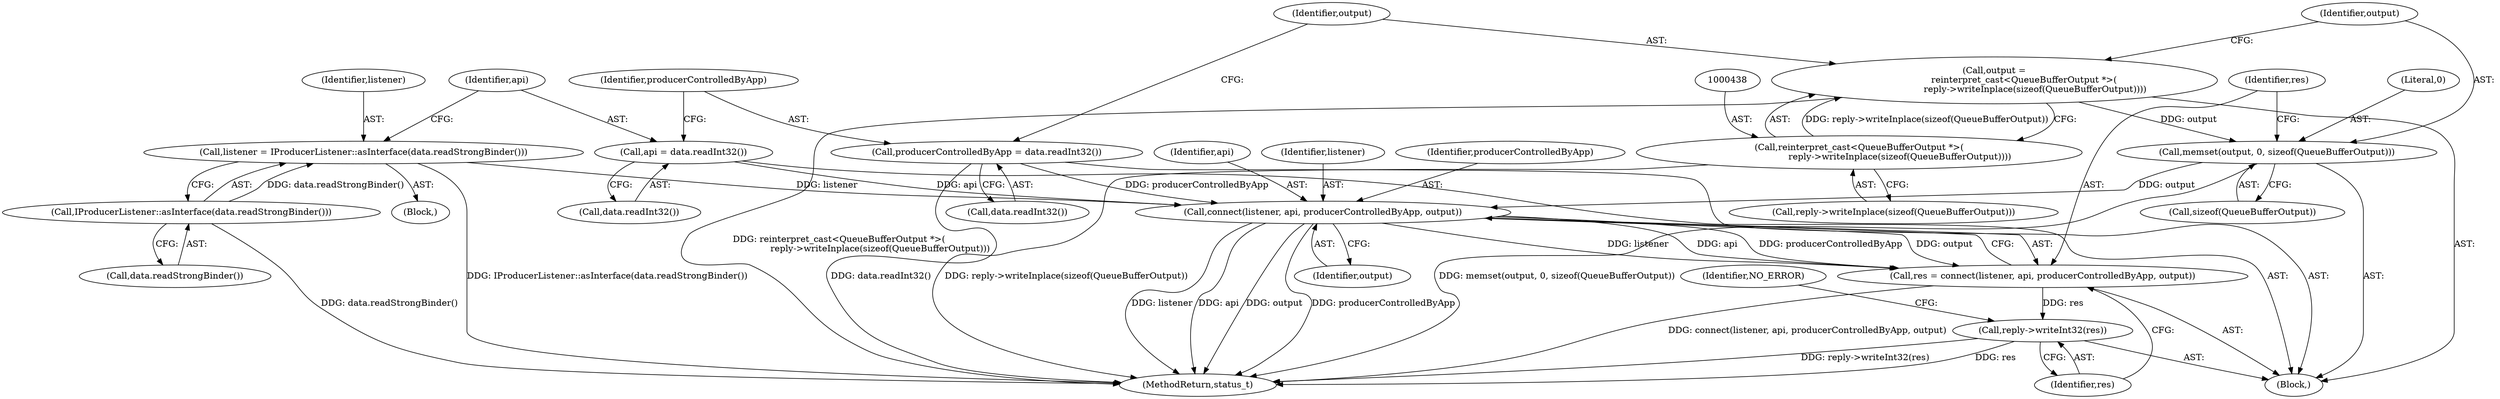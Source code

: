 digraph "0_Android_a30d7d90c4f718e46fb41a99b3d52800e1011b73_0@API" {
"1000450" [label="(Call,connect(listener, api, producerControlledByApp, output))"];
"1000423" [label="(Call,listener = IProducerListener::asInterface(data.readStrongBinder()))"];
"1000425" [label="(Call,IProducerListener::asInterface(data.readStrongBinder()))"];
"1000428" [label="(Call,api = data.readInt32())"];
"1000432" [label="(Call,producerControlledByApp = data.readInt32())"];
"1000442" [label="(Call,memset(output, 0, sizeof(QueueBufferOutput)))"];
"1000435" [label="(Call,output =\n                     reinterpret_cast<QueueBufferOutput *>(\n                             reply->writeInplace(sizeof(QueueBufferOutput))))"];
"1000437" [label="(Call,reinterpret_cast<QueueBufferOutput *>(\n                             reply->writeInplace(sizeof(QueueBufferOutput))))"];
"1000448" [label="(Call,res = connect(listener, api, producerControlledByApp, output))"];
"1000455" [label="(Call,reply->writeInt32(res))"];
"1000596" [label="(MethodReturn,status_t)"];
"1000425" [label="(Call,IProducerListener::asInterface(data.readStrongBinder()))"];
"1000451" [label="(Identifier,listener)"];
"1000437" [label="(Call,reinterpret_cast<QueueBufferOutput *>(\n                             reply->writeInplace(sizeof(QueueBufferOutput))))"];
"1000444" [label="(Literal,0)"];
"1000426" [label="(Call,data.readStrongBinder())"];
"1000453" [label="(Identifier,producerControlledByApp)"];
"1000443" [label="(Identifier,output)"];
"1000433" [label="(Identifier,producerControlledByApp)"];
"1000458" [label="(Identifier,NO_ERROR)"];
"1000448" [label="(Call,res = connect(listener, api, producerControlledByApp, output))"];
"1000429" [label="(Identifier,api)"];
"1000432" [label="(Call,producerControlledByApp = data.readInt32())"];
"1000435" [label="(Call,output =\n                     reinterpret_cast<QueueBufferOutput *>(\n                             reply->writeInplace(sizeof(QueueBufferOutput))))"];
"1000455" [label="(Call,reply->writeInt32(res))"];
"1000445" [label="(Call,sizeof(QueueBufferOutput))"];
"1000452" [label="(Identifier,api)"];
"1000454" [label="(Identifier,output)"];
"1000430" [label="(Call,data.readInt32())"];
"1000449" [label="(Identifier,res)"];
"1000412" [label="(Block,)"];
"1000428" [label="(Call,api = data.readInt32())"];
"1000450" [label="(Call,connect(listener, api, producerControlledByApp, output))"];
"1000439" [label="(Call,reply->writeInplace(sizeof(QueueBufferOutput)))"];
"1000422" [label="(Block,)"];
"1000434" [label="(Call,data.readInt32())"];
"1000442" [label="(Call,memset(output, 0, sizeof(QueueBufferOutput)))"];
"1000456" [label="(Identifier,res)"];
"1000436" [label="(Identifier,output)"];
"1000423" [label="(Call,listener = IProducerListener::asInterface(data.readStrongBinder()))"];
"1000424" [label="(Identifier,listener)"];
"1000450" -> "1000448"  [label="AST: "];
"1000450" -> "1000454"  [label="CFG: "];
"1000451" -> "1000450"  [label="AST: "];
"1000452" -> "1000450"  [label="AST: "];
"1000453" -> "1000450"  [label="AST: "];
"1000454" -> "1000450"  [label="AST: "];
"1000448" -> "1000450"  [label="CFG: "];
"1000450" -> "1000596"  [label="DDG: api"];
"1000450" -> "1000596"  [label="DDG: producerControlledByApp"];
"1000450" -> "1000596"  [label="DDG: listener"];
"1000450" -> "1000596"  [label="DDG: output"];
"1000450" -> "1000448"  [label="DDG: listener"];
"1000450" -> "1000448"  [label="DDG: api"];
"1000450" -> "1000448"  [label="DDG: producerControlledByApp"];
"1000450" -> "1000448"  [label="DDG: output"];
"1000423" -> "1000450"  [label="DDG: listener"];
"1000428" -> "1000450"  [label="DDG: api"];
"1000432" -> "1000450"  [label="DDG: producerControlledByApp"];
"1000442" -> "1000450"  [label="DDG: output"];
"1000423" -> "1000422"  [label="AST: "];
"1000423" -> "1000425"  [label="CFG: "];
"1000424" -> "1000423"  [label="AST: "];
"1000425" -> "1000423"  [label="AST: "];
"1000429" -> "1000423"  [label="CFG: "];
"1000423" -> "1000596"  [label="DDG: IProducerListener::asInterface(data.readStrongBinder())"];
"1000425" -> "1000423"  [label="DDG: data.readStrongBinder()"];
"1000425" -> "1000426"  [label="CFG: "];
"1000426" -> "1000425"  [label="AST: "];
"1000425" -> "1000596"  [label="DDG: data.readStrongBinder()"];
"1000428" -> "1000412"  [label="AST: "];
"1000428" -> "1000430"  [label="CFG: "];
"1000429" -> "1000428"  [label="AST: "];
"1000430" -> "1000428"  [label="AST: "];
"1000433" -> "1000428"  [label="CFG: "];
"1000432" -> "1000412"  [label="AST: "];
"1000432" -> "1000434"  [label="CFG: "];
"1000433" -> "1000432"  [label="AST: "];
"1000434" -> "1000432"  [label="AST: "];
"1000436" -> "1000432"  [label="CFG: "];
"1000432" -> "1000596"  [label="DDG: data.readInt32()"];
"1000442" -> "1000412"  [label="AST: "];
"1000442" -> "1000445"  [label="CFG: "];
"1000443" -> "1000442"  [label="AST: "];
"1000444" -> "1000442"  [label="AST: "];
"1000445" -> "1000442"  [label="AST: "];
"1000449" -> "1000442"  [label="CFG: "];
"1000442" -> "1000596"  [label="DDG: memset(output, 0, sizeof(QueueBufferOutput))"];
"1000435" -> "1000442"  [label="DDG: output"];
"1000435" -> "1000412"  [label="AST: "];
"1000435" -> "1000437"  [label="CFG: "];
"1000436" -> "1000435"  [label="AST: "];
"1000437" -> "1000435"  [label="AST: "];
"1000443" -> "1000435"  [label="CFG: "];
"1000435" -> "1000596"  [label="DDG: reinterpret_cast<QueueBufferOutput *>(\n                             reply->writeInplace(sizeof(QueueBufferOutput)))"];
"1000437" -> "1000435"  [label="DDG: reply->writeInplace(sizeof(QueueBufferOutput))"];
"1000437" -> "1000439"  [label="CFG: "];
"1000438" -> "1000437"  [label="AST: "];
"1000439" -> "1000437"  [label="AST: "];
"1000437" -> "1000596"  [label="DDG: reply->writeInplace(sizeof(QueueBufferOutput))"];
"1000448" -> "1000412"  [label="AST: "];
"1000449" -> "1000448"  [label="AST: "];
"1000456" -> "1000448"  [label="CFG: "];
"1000448" -> "1000596"  [label="DDG: connect(listener, api, producerControlledByApp, output)"];
"1000448" -> "1000455"  [label="DDG: res"];
"1000455" -> "1000412"  [label="AST: "];
"1000455" -> "1000456"  [label="CFG: "];
"1000456" -> "1000455"  [label="AST: "];
"1000458" -> "1000455"  [label="CFG: "];
"1000455" -> "1000596"  [label="DDG: reply->writeInt32(res)"];
"1000455" -> "1000596"  [label="DDG: res"];
}
